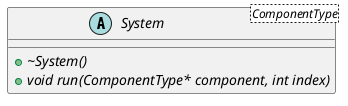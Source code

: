 @startuml

abstract class System<ComponentType> {
    + {abstract} ~System()
    + {abstract} void run(ComponentType* component, int index)
}

@enduml
